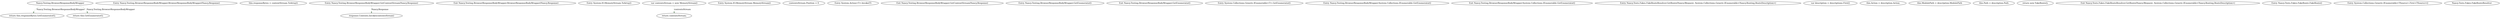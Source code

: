 digraph  {
n20 [label="Nancy.Testing.BrowserResponseBodyWrapper", span=""];
n0 [cluster="Nancy.Testing.BrowserResponseBodyWrapper.BrowserResponseBodyWrapper(Nancy.Response)", label="Entry Nancy.Testing.BrowserResponseBodyWrapper.BrowserResponseBodyWrapper(Nancy.Response)", span="14-14"];
n2 [cluster="Nancy.Testing.BrowserResponseBodyWrapper.BrowserResponseBodyWrapper(Nancy.Response)", label="this.responseBytes = contentStream.ToArray()", span="19-19"];
n4 [cluster="Nancy.Testing.BrowserResponseBodyWrapper.GetContentStream(Nancy.Response)", label="Entry Nancy.Testing.BrowserResponseBodyWrapper.GetContentStream(Nancy.Response)", span="22-22"];
n3 [cluster="Nancy.Testing.BrowserResponseBodyWrapper.BrowserResponseBodyWrapper(Nancy.Response)", label="Exit Nancy.Testing.BrowserResponseBodyWrapper.BrowserResponseBodyWrapper(Nancy.Response)", span="14-14"];
n5 [cluster="System.IO.MemoryStream.ToArray()", label="Entry System.IO.MemoryStream.ToArray()", span="0-0"];
n6 [cluster="Nancy.Testing.BrowserResponseBodyWrapper.GetContentStream(Nancy.Response)", label="var contentsStream = new MemoryStream()", span="24-24"];
n7 [cluster="Nancy.Testing.BrowserResponseBodyWrapper.GetContentStream(Nancy.Response)", label="response.Contents.Invoke(contentsStream)", span="25-25"];
n11 [cluster="System.IO.MemoryStream.MemoryStream()", label="Entry System.IO.MemoryStream.MemoryStream()", span="0-0"];
n8 [cluster="Nancy.Testing.BrowserResponseBodyWrapper.GetContentStream(Nancy.Response)", label="contentsStream.Position = 0", span="26-26"];
n9 [cluster="Nancy.Testing.BrowserResponseBodyWrapper.GetContentStream(Nancy.Response)", label="return contentsStream;", span="27-27"];
n12 [cluster="System.Action<T>.Invoke(T)", label="Entry System.Action<T>.Invoke(T)", span="0-0"];
n10 [cluster="Nancy.Testing.BrowserResponseBodyWrapper.GetContentStream(Nancy.Response)", label="Exit Nancy.Testing.BrowserResponseBodyWrapper.GetContentStream(Nancy.Response)", span="22-22"];
n13 [cluster="Nancy.Testing.BrowserResponseBodyWrapper.GetEnumerator()", label="Entry Nancy.Testing.BrowserResponseBodyWrapper.GetEnumerator()", span="52-52"];
n14 [cluster="Nancy.Testing.BrowserResponseBodyWrapper.GetEnumerator()", label="return this.responseBytes.GetEnumerator();", span="54-54"];
n15 [cluster="Nancy.Testing.BrowserResponseBodyWrapper.GetEnumerator()", label="Exit Nancy.Testing.BrowserResponseBodyWrapper.GetEnumerator()", span="52-52"];
n16 [cluster="System.Collections.Generic.IEnumerable<T>.GetEnumerator()", label="Entry System.Collections.Generic.IEnumerable<T>.GetEnumerator()", span="0-0"];
n17 [cluster="Nancy.Testing.BrowserResponseBodyWrapper.System.Collections.IEnumerable.GetEnumerator()", label="Entry Nancy.Testing.BrowserResponseBodyWrapper.System.Collections.IEnumerable.GetEnumerator()", span="61-61"];
n18 [cluster="Nancy.Testing.BrowserResponseBodyWrapper.System.Collections.IEnumerable.GetEnumerator()", label="return this.GetEnumerator();", span="63-63"];
n19 [cluster="Nancy.Testing.BrowserResponseBodyWrapper.System.Collections.IEnumerable.GetEnumerator()", label="Exit Nancy.Testing.BrowserResponseBodyWrapper.System.Collections.IEnumerable.GetEnumerator()", span="61-61"];
m0_0 [cluster="Nancy.Tests.Fakes.FakeRouteResolver.GetRoute(Nancy.IRequest, System.Collections.Generic.IEnumerable<Nancy.Routing.RouteDescription>)", file="BrowserResponseBodyWrapperExtensions.cs", label="Entry Nancy.Tests.Fakes.FakeRouteResolver.GetRoute(Nancy.IRequest, System.Collections.Generic.IEnumerable<Nancy.Routing.RouteDescription>)", span="9-9"];
m0_1 [cluster="Nancy.Tests.Fakes.FakeRouteResolver.GetRoute(Nancy.IRequest, System.Collections.Generic.IEnumerable<Nancy.Routing.RouteDescription>)", file="BrowserResponseBodyWrapperExtensions.cs", label="var description = descriptions.First()", span="11-11"];
m0_2 [cluster="Nancy.Tests.Fakes.FakeRouteResolver.GetRoute(Nancy.IRequest, System.Collections.Generic.IEnumerable<Nancy.Routing.RouteDescription>)", file="BrowserResponseBodyWrapperExtensions.cs", label="this.Action = description.Action", span="13-13"];
m0_3 [cluster="Nancy.Tests.Fakes.FakeRouteResolver.GetRoute(Nancy.IRequest, System.Collections.Generic.IEnumerable<Nancy.Routing.RouteDescription>)", file="BrowserResponseBodyWrapperExtensions.cs", label="this.ModulePath = description.ModulePath", span="14-14"];
m0_4 [cluster="Nancy.Tests.Fakes.FakeRouteResolver.GetRoute(Nancy.IRequest, System.Collections.Generic.IEnumerable<Nancy.Routing.RouteDescription>)", file="BrowserResponseBodyWrapperExtensions.cs", label="this.Path = description.Path", span="15-15"];
m0_5 [cluster="Nancy.Tests.Fakes.FakeRouteResolver.GetRoute(Nancy.IRequest, System.Collections.Generic.IEnumerable<Nancy.Routing.RouteDescription>)", file="BrowserResponseBodyWrapperExtensions.cs", label="return new FakeRoute();", span="17-17"];
m0_6 [cluster="Nancy.Tests.Fakes.FakeRouteResolver.GetRoute(Nancy.IRequest, System.Collections.Generic.IEnumerable<Nancy.Routing.RouteDescription>)", file="BrowserResponseBodyWrapperExtensions.cs", label="Exit Nancy.Tests.Fakes.FakeRouteResolver.GetRoute(Nancy.IRequest, System.Collections.Generic.IEnumerable<Nancy.Routing.RouteDescription>)", span="9-9"];
m0_8 [cluster="Nancy.Tests.Fakes.FakeRoute.FakeRoute()", file="BrowserResponseBodyWrapperExtensions.cs", label="Entry Nancy.Tests.Fakes.FakeRoute.FakeRoute()", span="8-8"];
m0_7 [cluster="System.Collections.Generic.IEnumerable<TSource>.First<TSource>()", file="BrowserResponseBodyWrapperExtensions.cs", label="Entry System.Collections.Generic.IEnumerable<TSource>.First<TSource>()", span="0-0"];
m0_9 [file="BrowserResponseBodyWrapperExtensions.cs", label="Nancy.Tests.Fakes.FakeRouteResolver", span=""];
n20 -> n14  [color=darkseagreen4, key=1, label="Nancy.Testing.BrowserResponseBodyWrapper", style=dashed];
n20 -> n18  [color=darkseagreen4, key=1, label="Nancy.Testing.BrowserResponseBodyWrapper", style=dashed];
n4 -> n7  [color=darkseagreen4, key=1, label="Nancy.Response", style=dashed];
n6 -> n9  [color=darkseagreen4, key=1, label=contentsStream, style=dashed];
}
